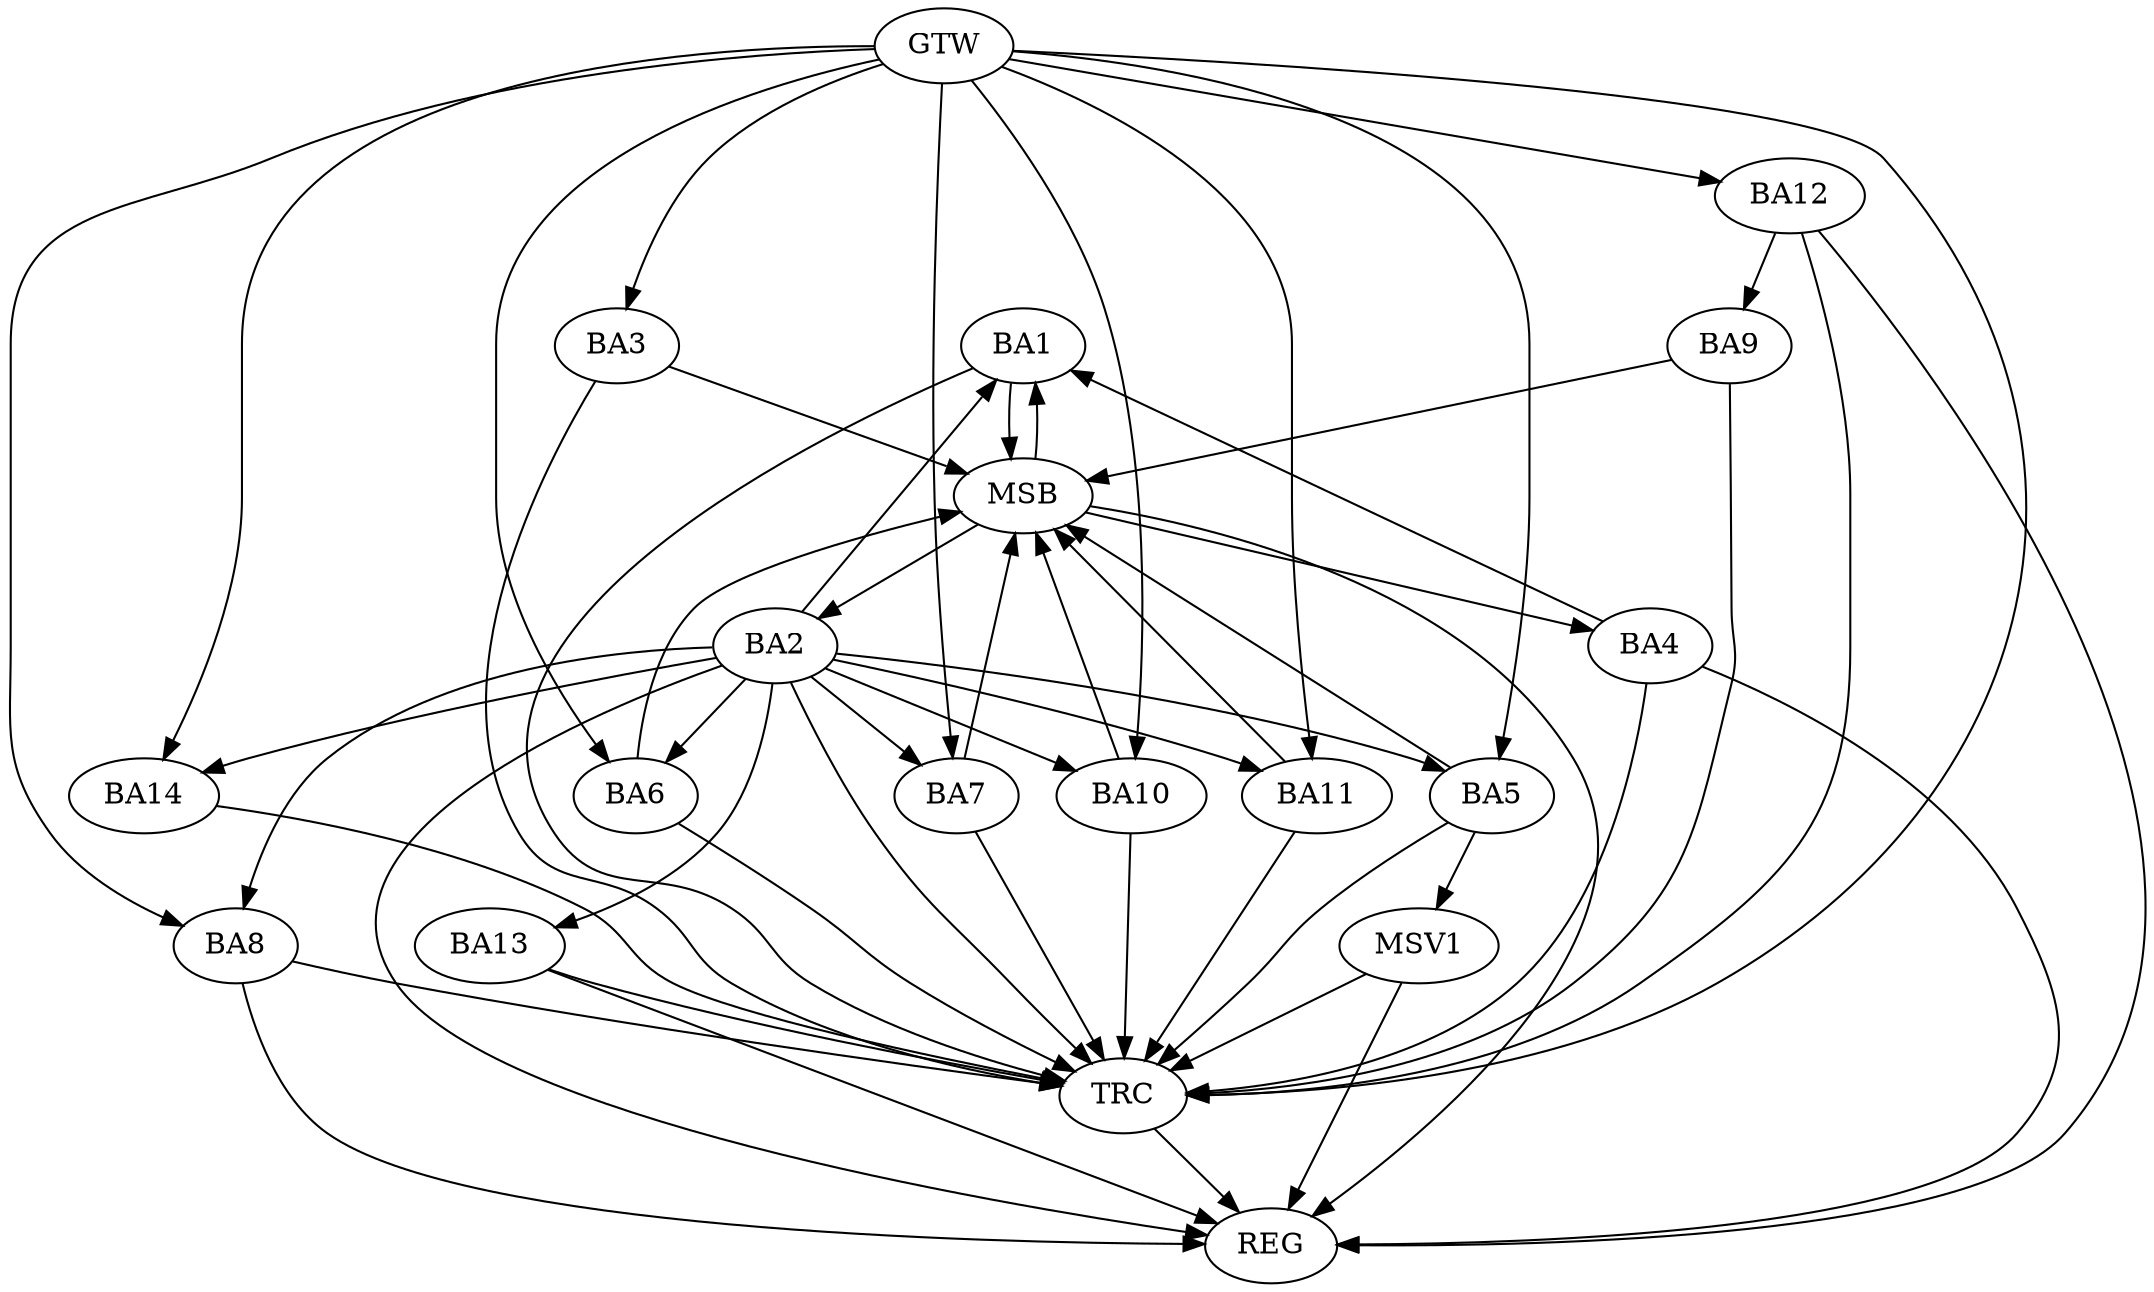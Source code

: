 strict digraph G {
  BA1 [ label="BA1" ];
  BA2 [ label="BA2" ];
  BA3 [ label="BA3" ];
  BA4 [ label="BA4" ];
  BA5 [ label="BA5" ];
  BA6 [ label="BA6" ];
  BA7 [ label="BA7" ];
  BA8 [ label="BA8" ];
  BA9 [ label="BA9" ];
  BA10 [ label="BA10" ];
  BA11 [ label="BA11" ];
  BA12 [ label="BA12" ];
  BA13 [ label="BA13" ];
  BA14 [ label="BA14" ];
  GTW [ label="GTW" ];
  REG [ label="REG" ];
  MSB [ label="MSB" ];
  TRC [ label="TRC" ];
  MSV1 [ label="MSV1" ];
  BA2 -> BA1;
  BA4 -> BA1;
  BA12 -> BA9;
  GTW -> BA3;
  GTW -> BA5;
  GTW -> BA6;
  GTW -> BA7;
  GTW -> BA8;
  GTW -> BA10;
  GTW -> BA11;
  GTW -> BA12;
  GTW -> BA14;
  BA2 -> REG;
  BA4 -> REG;
  BA8 -> REG;
  BA12 -> REG;
  BA13 -> REG;
  BA1 -> MSB;
  MSB -> BA2;
  MSB -> REG;
  BA3 -> MSB;
  BA5 -> MSB;
  BA6 -> MSB;
  MSB -> BA1;
  BA7 -> MSB;
  BA9 -> MSB;
  BA10 -> MSB;
  MSB -> BA4;
  BA11 -> MSB;
  BA1 -> TRC;
  BA2 -> TRC;
  BA3 -> TRC;
  BA4 -> TRC;
  BA5 -> TRC;
  BA6 -> TRC;
  BA7 -> TRC;
  BA8 -> TRC;
  BA9 -> TRC;
  BA10 -> TRC;
  BA11 -> TRC;
  BA12 -> TRC;
  BA13 -> TRC;
  BA14 -> TRC;
  GTW -> TRC;
  TRC -> REG;
  BA2 -> BA14;
  BA2 -> BA11;
  BA2 -> BA8;
  BA2 -> BA7;
  BA2 -> BA6;
  BA2 -> BA13;
  BA2 -> BA5;
  BA2 -> BA10;
  BA5 -> MSV1;
  MSV1 -> REG;
  MSV1 -> TRC;
}
